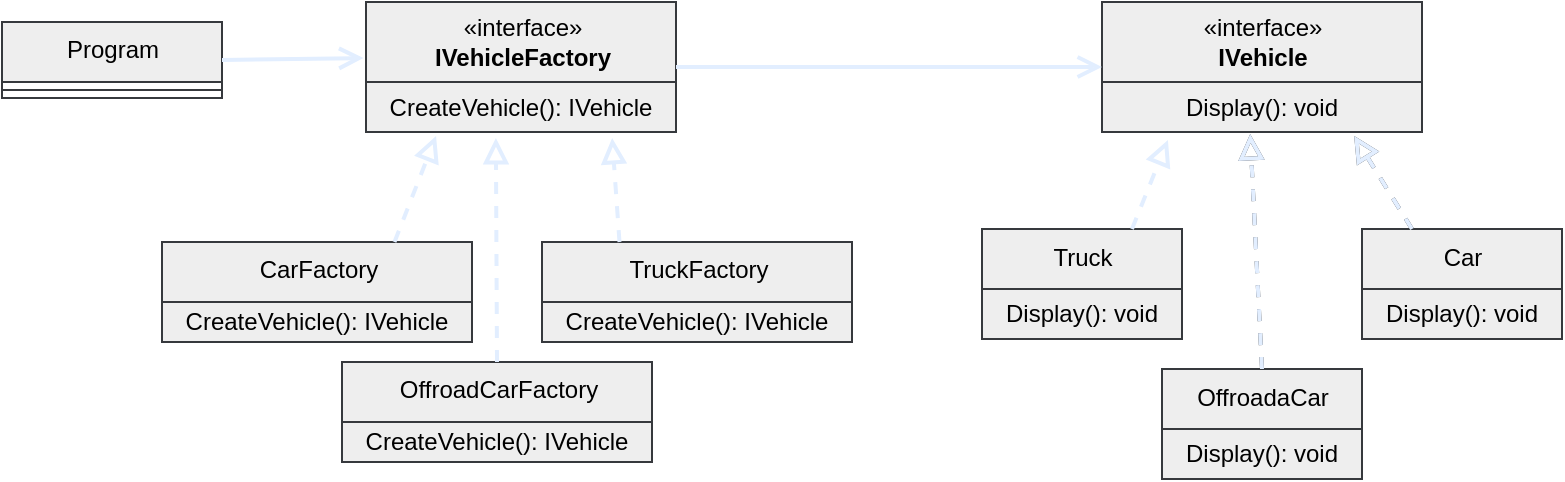 <mxfile>
    <diagram id="n-HU4fG1coUEZPLs6XPE" name="Page-1">
        <mxGraphModel dx="1350" dy="689" grid="1" gridSize="10" guides="1" tooltips="1" connect="1" arrows="1" fold="1" page="1" pageScale="1" pageWidth="1169" pageHeight="827" math="0" shadow="0">
            <root>
                <mxCell id="0"/>
                <mxCell id="1" parent="0"/>
                <mxCell id="7" value="&lt;span style=&quot;font-weight: 400;&quot;&gt;«interface»&lt;/span&gt;&lt;br style=&quot;font-weight: 400;&quot;&gt;&lt;b&gt;IVehicleFactory&lt;/b&gt;" style="swimlane;fontStyle=1;align=center;verticalAlign=middle;childLayout=stackLayout;horizontal=1;startSize=40;horizontalStack=0;resizeParent=1;resizeParentMax=0;resizeLast=0;collapsible=0;marginBottom=0;html=1;fillColor=#eeeeee;strokeColor=#36393D;fontColor=#000000;" parent="1" vertex="1">
                    <mxGeometry x="232" y="50" width="155" height="65" as="geometry"/>
                </mxCell>
                <mxCell id="8" value="CreateVehicle(): IVehicle" style="text;html=1;align=center;verticalAlign=middle;spacingLeft=4;spacingRight=4;overflow=hidden;rotatable=0;points=[[0,0.5],[1,0.5]];portConstraint=eastwest;fillColor=#eeeeee;strokeColor=#36393D;fontColor=#000000;" parent="7" vertex="1">
                    <mxGeometry y="40" width="155" height="25" as="geometry"/>
                </mxCell>
                <mxCell id="25" value="Program" style="swimlane;fontStyle=0;align=center;verticalAlign=top;childLayout=stackLayout;horizontal=1;startSize=30;horizontalStack=0;resizeParent=1;resizeParentMax=0;resizeLast=0;collapsible=0;marginBottom=0;html=1;swimlaneFillColor=none;fillColor=#eeeeee;strokeColor=#36393D;fontColor=#000000;" parent="1" vertex="1">
                    <mxGeometry x="50" y="60" width="110" height="38" as="geometry"/>
                </mxCell>
                <mxCell id="30" value="" style="line;strokeWidth=1;align=left;verticalAlign=middle;spacingTop=-1;spacingLeft=3;spacingRight=3;rotatable=0;labelPosition=right;points=[];portConstraint=eastwest;fillColor=#eeeeee;strokeColor=#36393D;fontColor=#000000;" parent="25" vertex="1">
                    <mxGeometry y="30" width="110" height="8" as="geometry"/>
                </mxCell>
                <mxCell id="36" value="" style="endArrow=open;startArrow=none;endFill=0;startFill=0;endSize=8;html=1;verticalAlign=bottom;labelBackgroundColor=none;strokeWidth=2;sketch=0;exitX=1;exitY=0.5;exitDx=0;exitDy=0;entryX=-0.008;entryY=0.431;entryDx=0;entryDy=0;entryPerimeter=0;fillColor=#eeeeee;strokeColor=#E2EEFF;fontColor=#000000;" parent="1" source="25" target="7" edge="1">
                    <mxGeometry width="160" relative="1" as="geometry">
                        <mxPoint x="150" y="110" as="sourcePoint"/>
                        <mxPoint x="310" y="110" as="targetPoint"/>
                    </mxGeometry>
                </mxCell>
                <mxCell id="37" value="CarFactory" style="swimlane;fontStyle=0;align=center;verticalAlign=top;childLayout=stackLayout;horizontal=1;startSize=30;horizontalStack=0;resizeParent=1;resizeParentMax=0;resizeLast=0;collapsible=0;marginBottom=0;html=1;fillColor=#eeeeee;strokeColor=#36393D;fontColor=#000000;" parent="1" vertex="1">
                    <mxGeometry x="130" y="170" width="155" height="50" as="geometry"/>
                </mxCell>
                <mxCell id="43" value="CreateVehicle(): IVehicle" style="text;html=1;align=center;verticalAlign=middle;spacingLeft=4;spacingRight=4;overflow=hidden;rotatable=0;points=[[0,0.5],[1,0.5]];portConstraint=eastwest;fillColor=#eeeeee;strokeColor=#36393D;fontColor=#000000;" parent="37" vertex="1">
                    <mxGeometry y="30" width="155" height="20" as="geometry"/>
                </mxCell>
                <mxCell id="76" value="&lt;span style=&quot;font-weight: 400;&quot;&gt;«interface»&lt;/span&gt;&lt;br style=&quot;font-weight: 400;&quot;&gt;&lt;b&gt;IVehicle&lt;/b&gt;" style="swimlane;fontStyle=1;align=center;verticalAlign=middle;childLayout=stackLayout;horizontal=1;startSize=40;horizontalStack=0;resizeParent=1;resizeParentMax=0;resizeLast=0;collapsible=0;marginBottom=0;html=1;fillColor=#eeeeee;strokeColor=#36393D;fontColor=#000000;" parent="1" vertex="1">
                    <mxGeometry x="600" y="50" width="160" height="65" as="geometry"/>
                </mxCell>
                <mxCell id="77" value="Display(): void" style="text;html=1;align=center;verticalAlign=middle;spacingLeft=4;spacingRight=4;overflow=hidden;rotatable=0;points=[[0,0.5],[1,0.5]];portConstraint=eastwest;fillColor=#eeeeee;strokeColor=#36393D;fontColor=#000000;" parent="76" vertex="1">
                    <mxGeometry y="40" width="160" height="25" as="geometry"/>
                </mxCell>
                <mxCell id="79" value="OffroadCarFactory" style="swimlane;fontStyle=0;align=center;verticalAlign=top;childLayout=stackLayout;horizontal=1;startSize=30;horizontalStack=0;resizeParent=1;resizeParentMax=0;resizeLast=0;collapsible=0;marginBottom=0;html=1;fillColor=#eeeeee;strokeColor=#36393D;fontColor=#000000;" parent="1" vertex="1">
                    <mxGeometry x="220" y="230" width="155" height="50" as="geometry"/>
                </mxCell>
                <mxCell id="80" value="CreateVehicle(): IVehicle" style="text;html=1;align=center;verticalAlign=middle;spacingLeft=4;spacingRight=4;overflow=hidden;rotatable=0;points=[[0,0.5],[1,0.5]];portConstraint=eastwest;fillColor=#eeeeee;strokeColor=#36393D;fontColor=#000000;" parent="79" vertex="1">
                    <mxGeometry y="30" width="155" height="20" as="geometry"/>
                </mxCell>
                <mxCell id="81" value="TruckFactory" style="swimlane;fontStyle=0;align=center;verticalAlign=top;childLayout=stackLayout;horizontal=1;startSize=30;horizontalStack=0;resizeParent=1;resizeParentMax=0;resizeLast=0;collapsible=0;marginBottom=0;html=1;fillColor=#eeeeee;strokeColor=#36393D;fontColor=#000000;" parent="1" vertex="1">
                    <mxGeometry x="320" y="170" width="155" height="50" as="geometry"/>
                </mxCell>
                <mxCell id="82" value="CreateVehicle(): IVehicle" style="text;html=1;align=center;verticalAlign=middle;spacingLeft=4;spacingRight=4;overflow=hidden;rotatable=0;points=[[0,0.5],[1,0.5]];portConstraint=eastwest;fillColor=#eeeeee;strokeColor=#36393D;fontColor=#000000;" parent="81" vertex="1">
                    <mxGeometry y="30" width="155" height="20" as="geometry"/>
                </mxCell>
                <mxCell id="83" value="" style="endArrow=block;startArrow=none;endFill=0;startFill=0;endSize=8;html=1;verticalAlign=bottom;dashed=1;labelBackgroundColor=none;strokeWidth=2;entryX=0.226;entryY=1.08;entryDx=0;entryDy=0;entryPerimeter=0;exitX=0.75;exitY=0;exitDx=0;exitDy=0;fillColor=#eeeeee;strokeColor=#E2EEFF;fontColor=#000000;" parent="1" source="37" target="8" edge="1">
                    <mxGeometry width="160" relative="1" as="geometry">
                        <mxPoint x="300" y="310" as="sourcePoint"/>
                        <mxPoint x="340" y="170" as="targetPoint"/>
                    </mxGeometry>
                </mxCell>
                <mxCell id="84" value="" style="endArrow=open;startArrow=none;endFill=0;startFill=0;endSize=8;html=1;verticalAlign=bottom;labelBackgroundColor=none;strokeWidth=2;entryX=0;entryY=0.5;entryDx=0;entryDy=0;exitX=1;exitY=0.5;exitDx=0;exitDy=0;fillColor=#eeeeee;strokeColor=#E2EEFF;fontColor=#000000;" parent="1" source="7" target="76" edge="1">
                    <mxGeometry width="160" relative="1" as="geometry">
                        <mxPoint x="300" y="310" as="sourcePoint"/>
                        <mxPoint x="460" y="310" as="targetPoint"/>
                    </mxGeometry>
                </mxCell>
                <mxCell id="85" value="" style="endArrow=block;startArrow=none;endFill=0;startFill=0;endSize=8;html=1;verticalAlign=bottom;dashed=1;labelBackgroundColor=none;strokeWidth=2;entryX=0.794;entryY=1.12;entryDx=0;entryDy=0;entryPerimeter=0;exitX=0.25;exitY=0;exitDx=0;exitDy=0;fillColor=#eeeeee;strokeColor=#E2EEFF;fontColor=#000000;" parent="1" source="81" target="8" edge="1">
                    <mxGeometry width="160" relative="1" as="geometry">
                        <mxPoint x="226.25" y="180" as="sourcePoint"/>
                        <mxPoint x="298.01" y="129" as="targetPoint"/>
                    </mxGeometry>
                </mxCell>
                <mxCell id="86" value="" style="endArrow=block;startArrow=none;endFill=0;startFill=0;endSize=8;html=1;verticalAlign=bottom;dashed=1;labelBackgroundColor=none;strokeWidth=2;entryX=0.419;entryY=1.12;entryDx=0;entryDy=0;entryPerimeter=0;exitX=0.5;exitY=0;exitDx=0;exitDy=0;fillColor=#eeeeee;strokeColor=#E2EEFF;fontColor=#000000;" parent="1" source="79" target="8" edge="1">
                    <mxGeometry width="160" relative="1" as="geometry">
                        <mxPoint x="256.25" y="180" as="sourcePoint"/>
                        <mxPoint x="280.03" y="127" as="targetPoint"/>
                    </mxGeometry>
                </mxCell>
                <mxCell id="87" value="Truck" style="swimlane;fontStyle=0;align=center;verticalAlign=top;childLayout=stackLayout;horizontal=1;startSize=30;horizontalStack=0;resizeParent=1;resizeParentMax=0;resizeLast=0;collapsible=0;marginBottom=0;html=1;fillColor=#eeeeee;strokeColor=#36393D;fontColor=#000000;" parent="1" vertex="1">
                    <mxGeometry x="540" y="163.5" width="100" height="55" as="geometry"/>
                </mxCell>
                <mxCell id="90" value="Display(): void" style="text;html=1;align=center;verticalAlign=middle;spacingLeft=4;spacingRight=4;overflow=hidden;rotatable=0;points=[[0,0.5],[1,0.5]];portConstraint=eastwest;fillColor=#eeeeee;strokeColor=#36393D;fontColor=#000000;" parent="87" vertex="1">
                    <mxGeometry y="30" width="100" height="25" as="geometry"/>
                </mxCell>
                <mxCell id="89" value="" style="endArrow=block;startArrow=none;endFill=0;startFill=0;endSize=8;html=1;verticalAlign=bottom;dashed=1;labelBackgroundColor=none;strokeWidth=2;entryX=0.206;entryY=1.16;entryDx=0;entryDy=0;entryPerimeter=0;exitX=0.75;exitY=0;exitDx=0;exitDy=0;fillColor=#eeeeee;strokeColor=#E2EEFF;fontColor=#000000;" parent="1" source="87" target="77" edge="1">
                    <mxGeometry width="160" relative="1" as="geometry">
                        <mxPoint x="406.25" y="285.5" as="sourcePoint"/>
                        <mxPoint x="535.07" y="223.5" as="targetPoint"/>
                    </mxGeometry>
                </mxCell>
                <mxCell id="92" value="Car" style="swimlane;fontStyle=0;align=center;verticalAlign=top;childLayout=stackLayout;horizontal=1;startSize=30;horizontalStack=0;resizeParent=1;resizeParentMax=0;resizeLast=0;collapsible=0;marginBottom=0;html=1;fillColor=#eeeeee;strokeColor=#36393D;fontColor=#000000;" parent="1" vertex="1">
                    <mxGeometry x="730" y="163.5" width="100" height="55" as="geometry"/>
                </mxCell>
                <mxCell id="93" value="Display(): void" style="text;html=1;align=center;verticalAlign=middle;spacingLeft=4;spacingRight=4;overflow=hidden;rotatable=0;points=[[0,0.5],[1,0.5]];portConstraint=eastwest;fillColor=#eeeeee;strokeColor=#36393D;fontColor=#000000;" parent="92" vertex="1">
                    <mxGeometry y="30" width="100" height="25" as="geometry"/>
                </mxCell>
                <mxCell id="94" value="" style="endArrow=block;startArrow=none;endFill=0;startFill=0;endSize=8;html=1;verticalAlign=bottom;dashed=1;labelBackgroundColor=none;strokeWidth=2;entryX=0.788;entryY=1.08;entryDx=0;entryDy=0;exitX=0.25;exitY=0;exitDx=0;exitDy=0;entryPerimeter=0;fillColor=#eeeeee;strokeColor=#36393D;fontColor=#000000;" parent="1" source="92" target="77" edge="1">
                    <mxGeometry width="160" relative="1" as="geometry">
                        <mxPoint x="589.25" y="223" as="sourcePoint"/>
                        <mxPoint x="730" y="132.5" as="targetPoint"/>
                    </mxGeometry>
                </mxCell>
                <mxCell id="95" value="OffroadaCar" style="swimlane;fontStyle=0;align=center;verticalAlign=top;childLayout=stackLayout;horizontal=1;startSize=30;horizontalStack=0;resizeParent=1;resizeParentMax=0;resizeLast=0;collapsible=0;marginBottom=0;html=1;fillColor=#eeeeee;strokeColor=#36393D;fontColor=#000000;" parent="1" vertex="1">
                    <mxGeometry x="630" y="233.5" width="100" height="55" as="geometry"/>
                </mxCell>
                <mxCell id="96" value="Display(): void" style="text;html=1;align=center;verticalAlign=middle;spacingLeft=4;spacingRight=4;overflow=hidden;rotatable=0;points=[[0,0.5],[1,0.5]];portConstraint=eastwest;fillColor=#eeeeee;strokeColor=#36393D;fontColor=#000000;" parent="95" vertex="1">
                    <mxGeometry y="30" width="100" height="25" as="geometry"/>
                </mxCell>
                <mxCell id="97" value="" style="endArrow=block;startArrow=none;endFill=0;startFill=0;endSize=8;html=1;verticalAlign=bottom;dashed=1;labelBackgroundColor=none;strokeWidth=2;entryX=0.463;entryY=1.04;entryDx=0;entryDy=0;entryPerimeter=0;exitX=0.5;exitY=0;exitDx=0;exitDy=0;fillColor=#eeeeee;strokeColor=#36393D;fontColor=#000000;" parent="1" source="95" target="77" edge="1">
                    <mxGeometry width="160" relative="1" as="geometry">
                        <mxPoint x="589.25" y="296.5" as="sourcePoint"/>
                        <mxPoint x="775.96" y="133.5" as="targetPoint"/>
                    </mxGeometry>
                </mxCell>
                <mxCell id="98" value="" style="endArrow=block;startArrow=none;endFill=0;startFill=0;endSize=8;html=1;verticalAlign=bottom;dashed=1;labelBackgroundColor=none;strokeWidth=2;entryX=0.463;entryY=1.04;entryDx=0;entryDy=0;entryPerimeter=0;exitX=0.5;exitY=0;exitDx=0;exitDy=0;fillColor=#eeeeee;strokeColor=#E2EEFF;fontColor=#000000;" edge="1" parent="1">
                    <mxGeometry width="160" relative="1" as="geometry">
                        <mxPoint x="680" y="233.5" as="sourcePoint"/>
                        <mxPoint x="674.08" y="116" as="targetPoint"/>
                    </mxGeometry>
                </mxCell>
                <mxCell id="99" value="" style="endArrow=block;startArrow=none;endFill=0;startFill=0;endSize=8;html=1;verticalAlign=bottom;dashed=1;labelBackgroundColor=none;strokeWidth=2;entryX=0.788;entryY=1.08;entryDx=0;entryDy=0;exitX=0.25;exitY=0;exitDx=0;exitDy=0;entryPerimeter=0;fillColor=#eeeeee;strokeColor=#E2EEFF;fontColor=#000000;" edge="1" parent="1">
                    <mxGeometry width="160" relative="1" as="geometry">
                        <mxPoint x="755" y="163.5" as="sourcePoint"/>
                        <mxPoint x="726.08" y="117" as="targetPoint"/>
                    </mxGeometry>
                </mxCell>
            </root>
        </mxGraphModel>
    </diagram>
</mxfile>